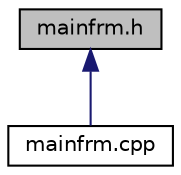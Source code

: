 digraph "mainfrm.h"
{
 // LATEX_PDF_SIZE
  edge [fontname="Helvetica",fontsize="10",labelfontname="Helvetica",labelfontsize="10"];
  node [fontname="Helvetica",fontsize="10",shape=record];
  Node1 [label="mainfrm.h",height=0.2,width=0.4,color="black", fillcolor="grey75", style="filled", fontcolor="black",tooltip="Déclaration de la classe MainFrm."];
  Node1 -> Node2 [dir="back",color="midnightblue",fontsize="10",style="solid",fontname="Helvetica"];
  Node2 [label="mainfrm.cpp",height=0.2,width=0.4,color="black", fillcolor="white", style="filled",URL="$mainfrm_8cpp.html",tooltip="Définition de la classe MainFrm."];
}
